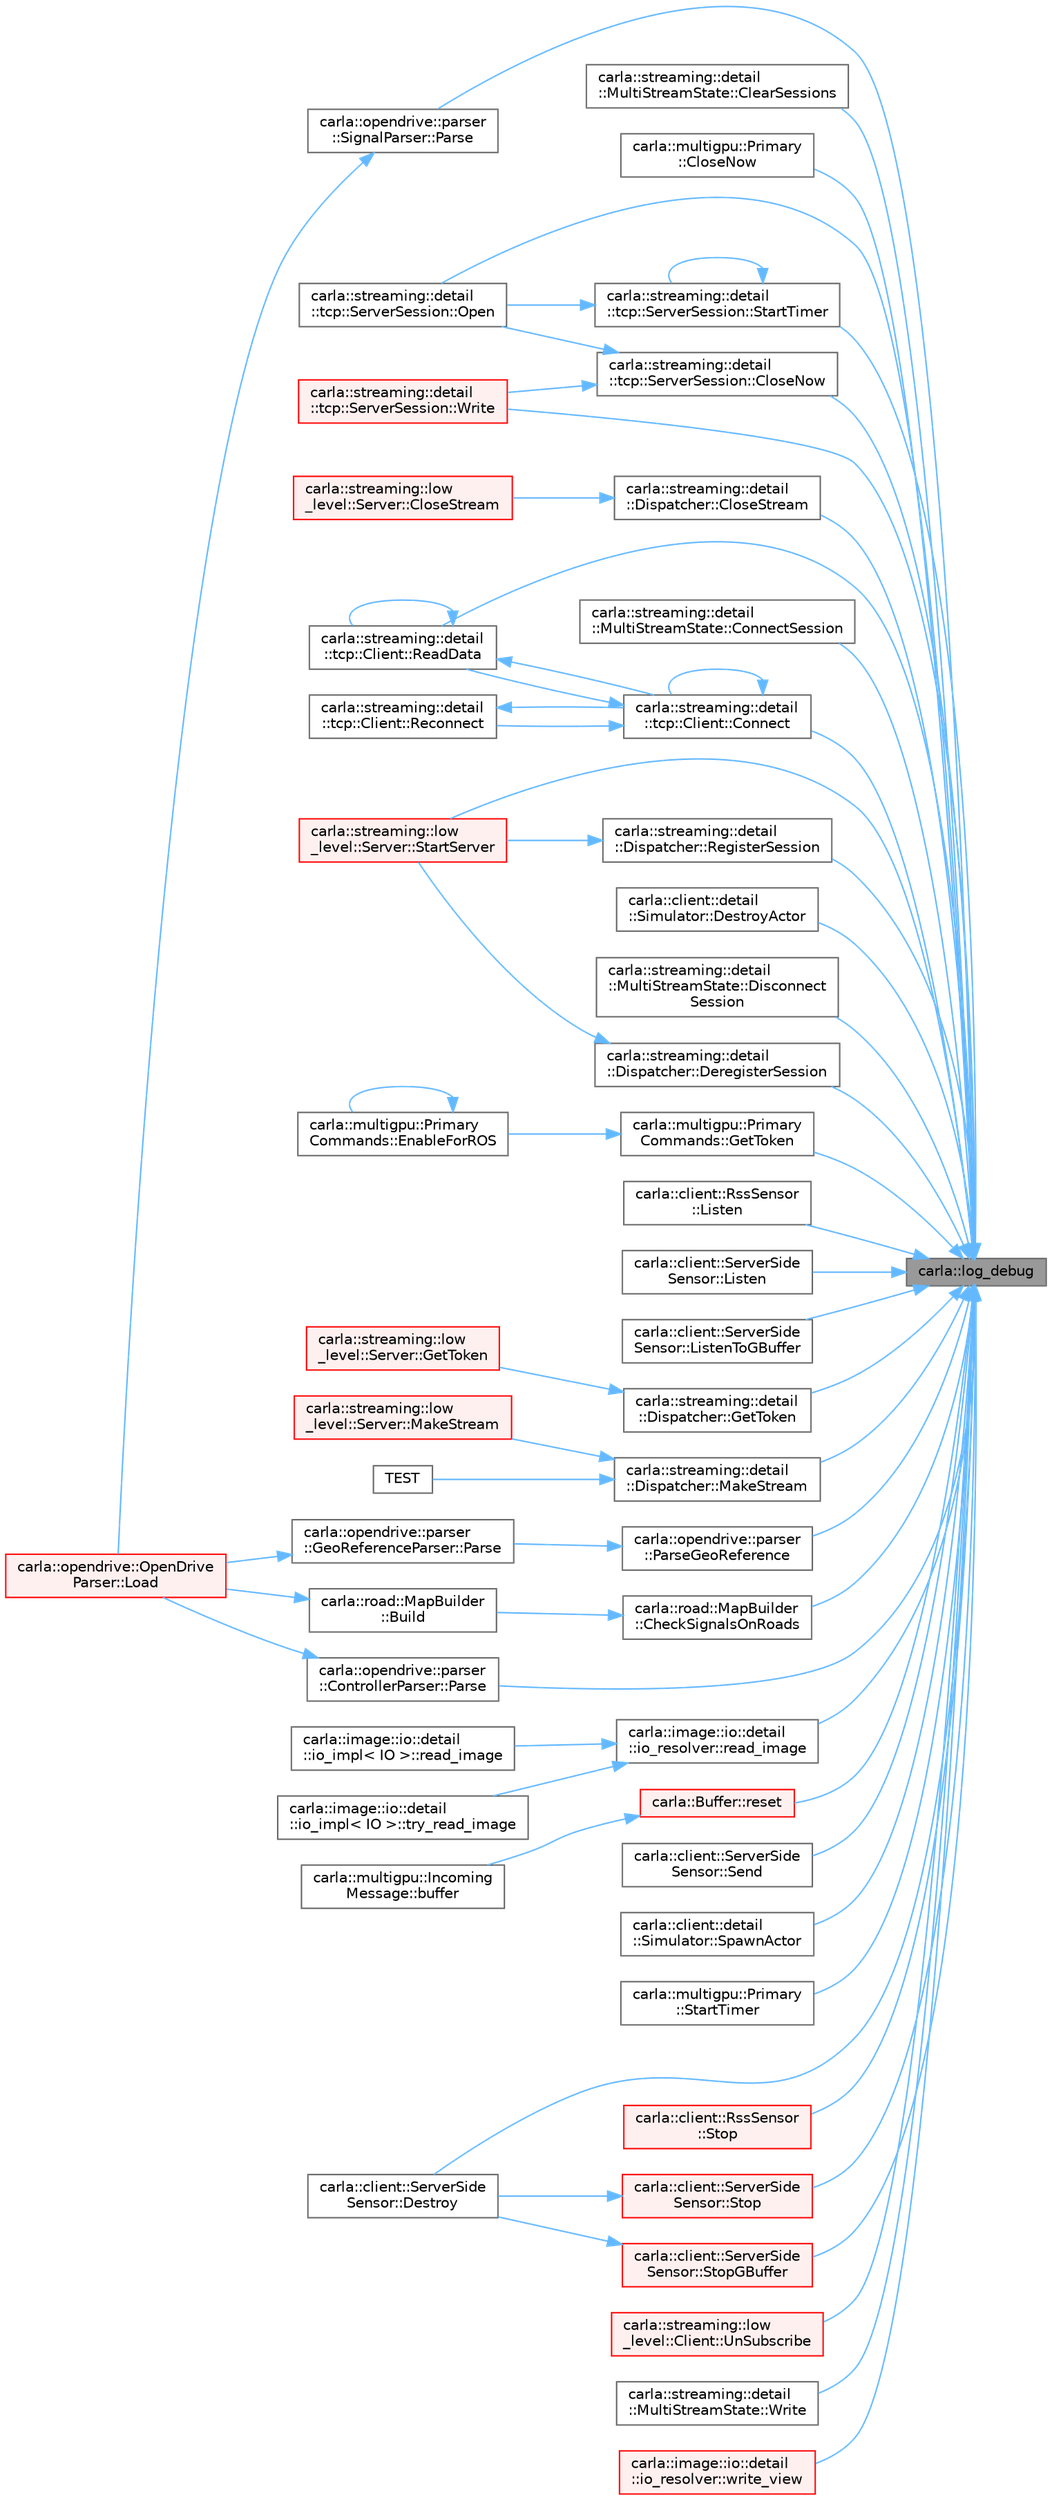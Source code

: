 digraph "carla::log_debug"
{
 // INTERACTIVE_SVG=YES
 // LATEX_PDF_SIZE
  bgcolor="transparent";
  edge [fontname=Helvetica,fontsize=10,labelfontname=Helvetica,labelfontsize=10];
  node [fontname=Helvetica,fontsize=10,shape=box,height=0.2,width=0.4];
  rankdir="RL";
  Node1 [id="Node000001",label="carla::log_debug",height=0.2,width=0.4,color="gray40", fillcolor="grey60", style="filled", fontcolor="black",tooltip=" "];
  Node1 -> Node2 [id="edge1_Node000001_Node000002",dir="back",color="steelblue1",style="solid",tooltip=" "];
  Node2 [id="Node000002",label="carla::road::MapBuilder\l::CheckSignalsOnRoads",height=0.2,width=0.4,color="grey40", fillcolor="white", style="filled",URL="$de/d16/classcarla_1_1road_1_1MapBuilder.html#af3773de062a9e9aec4310f024f19ba28",tooltip="Checks signals overlapping driving lanes and emits a warning"];
  Node2 -> Node3 [id="edge2_Node000002_Node000003",dir="back",color="steelblue1",style="solid",tooltip=" "];
  Node3 [id="Node000003",label="carla::road::MapBuilder\l::Build",height=0.2,width=0.4,color="grey40", fillcolor="white", style="filled",URL="$de/d16/classcarla_1_1road_1_1MapBuilder.html#a7b0bb12125e15fd246924aee12327e7e",tooltip=" "];
  Node3 -> Node4 [id="edge3_Node000003_Node000004",dir="back",color="steelblue1",style="solid",tooltip=" "];
  Node4 [id="Node000004",label="carla::opendrive::OpenDrive\lParser::Load",height=0.2,width=0.4,color="red", fillcolor="#FFF0F0", style="filled",URL="$de/d5a/classcarla_1_1opendrive_1_1OpenDriveParser.html#a599fd6174f30aaee59590c16503afd8a",tooltip=" "];
  Node1 -> Node22 [id="edge4_Node000001_Node000022",dir="back",color="steelblue1",style="solid",tooltip=" "];
  Node22 [id="Node000022",label="carla::streaming::detail\l::MultiStreamState::ClearSessions",height=0.2,width=0.4,color="grey40", fillcolor="white", style="filled",URL="$d1/d43/classcarla_1_1streaming_1_1detail_1_1MultiStreamState.html#a22a1c258bce01b70fc09ec4189230acd",tooltip=" "];
  Node1 -> Node23 [id="edge5_Node000001_Node000023",dir="back",color="steelblue1",style="solid",tooltip=" "];
  Node23 [id="Node000023",label="carla::multigpu::Primary\l::CloseNow",height=0.2,width=0.4,color="grey40", fillcolor="white", style="filled",URL="$da/dda/classcarla_1_1multigpu_1_1Primary.html#adf9f8d2fd7a5f1f7ca1937bcedd714bc",tooltip=" "];
  Node1 -> Node24 [id="edge6_Node000001_Node000024",dir="back",color="steelblue1",style="solid",tooltip=" "];
  Node24 [id="Node000024",label="carla::streaming::detail\l::tcp::ServerSession::CloseNow",height=0.2,width=0.4,color="grey40", fillcolor="white", style="filled",URL="$d6/d51/classcarla_1_1streaming_1_1detail_1_1tcp_1_1ServerSession.html#a27baf23c0170b8129887425bc9bd75ff",tooltip=" "];
  Node24 -> Node25 [id="edge7_Node000024_Node000025",dir="back",color="steelblue1",style="solid",tooltip=" "];
  Node25 [id="Node000025",label="carla::streaming::detail\l::tcp::ServerSession::Open",height=0.2,width=0.4,color="grey40", fillcolor="white", style="filled",URL="$d6/d51/classcarla_1_1streaming_1_1detail_1_1tcp_1_1ServerSession.html#a506c21da6ede5e6189fa7713a14d13c2",tooltip="Starts the session and calls on_opened after successfully reading the stream id, and on_closed once t..."];
  Node24 -> Node26 [id="edge8_Node000024_Node000026",dir="back",color="steelblue1",style="solid",tooltip=" "];
  Node26 [id="Node000026",label="carla::streaming::detail\l::tcp::ServerSession::Write",height=0.2,width=0.4,color="red", fillcolor="#FFF0F0", style="filled",URL="$d6/d51/classcarla_1_1streaming_1_1detail_1_1tcp_1_1ServerSession.html#af5255361ee0fd1c54d54faf759f21da4",tooltip="Writes some data to the socket."];
  Node1 -> Node28 [id="edge9_Node000001_Node000028",dir="back",color="steelblue1",style="solid",tooltip=" "];
  Node28 [id="Node000028",label="carla::streaming::detail\l::Dispatcher::CloseStream",height=0.2,width=0.4,color="grey40", fillcolor="white", style="filled",URL="$d1/d16/classcarla_1_1streaming_1_1detail_1_1Dispatcher.html#ac719b9c4f090204a28e6b85fefb30a69",tooltip=" "];
  Node28 -> Node29 [id="edge10_Node000028_Node000029",dir="back",color="steelblue1",style="solid",tooltip=" "];
  Node29 [id="Node000029",label="carla::streaming::low\l_level::Server::CloseStream",height=0.2,width=0.4,color="red", fillcolor="#FFF0F0", style="filled",URL="$d0/d7a/classcarla_1_1streaming_1_1low__level_1_1Server.html#a2368e51d7a4e2da02613fe9591b7f3b9",tooltip=" "];
  Node1 -> Node31 [id="edge11_Node000001_Node000031",dir="back",color="steelblue1",style="solid",tooltip=" "];
  Node31 [id="Node000031",label="carla::streaming::detail\l::tcp::Client::Connect",height=0.2,width=0.4,color="grey40", fillcolor="white", style="filled",URL="$dc/d96/classcarla_1_1streaming_1_1detail_1_1tcp_1_1Client.html#aff760041c9642a988880c1ff39739fe2",tooltip=" "];
  Node31 -> Node31 [id="edge12_Node000031_Node000031",dir="back",color="steelblue1",style="solid",tooltip=" "];
  Node31 -> Node32 [id="edge13_Node000031_Node000032",dir="back",color="steelblue1",style="solid",tooltip=" "];
  Node32 [id="Node000032",label="carla::streaming::detail\l::tcp::Client::ReadData",height=0.2,width=0.4,color="grey40", fillcolor="white", style="filled",URL="$dc/d96/classcarla_1_1streaming_1_1detail_1_1tcp_1_1Client.html#aaa78ca2b7195a84a9b0db792fa88ab79",tooltip=" "];
  Node32 -> Node31 [id="edge14_Node000032_Node000031",dir="back",color="steelblue1",style="solid",tooltip=" "];
  Node32 -> Node32 [id="edge15_Node000032_Node000032",dir="back",color="steelblue1",style="solid",tooltip=" "];
  Node31 -> Node33 [id="edge16_Node000031_Node000033",dir="back",color="steelblue1",style="solid",tooltip=" "];
  Node33 [id="Node000033",label="carla::streaming::detail\l::tcp::Client::Reconnect",height=0.2,width=0.4,color="grey40", fillcolor="white", style="filled",URL="$dc/d96/classcarla_1_1streaming_1_1detail_1_1tcp_1_1Client.html#a2d95ef9bb8a629f93278bbd3f9deb7a6",tooltip=" "];
  Node33 -> Node31 [id="edge17_Node000033_Node000031",dir="back",color="steelblue1",style="solid",tooltip=" "];
  Node1 -> Node34 [id="edge18_Node000001_Node000034",dir="back",color="steelblue1",style="solid",tooltip=" "];
  Node34 [id="Node000034",label="carla::streaming::detail\l::MultiStreamState::ConnectSession",height=0.2,width=0.4,color="grey40", fillcolor="white", style="filled",URL="$d1/d43/classcarla_1_1streaming_1_1detail_1_1MultiStreamState.html#aaab0c5043124a4940bcae3a6eee0b600",tooltip=" "];
  Node1 -> Node35 [id="edge19_Node000001_Node000035",dir="back",color="steelblue1",style="solid",tooltip=" "];
  Node35 [id="Node000035",label="carla::streaming::detail\l::Dispatcher::DeregisterSession",height=0.2,width=0.4,color="grey40", fillcolor="white", style="filled",URL="$d1/d16/classcarla_1_1streaming_1_1detail_1_1Dispatcher.html#a50aeb50a5aace90649a55905e71e820e",tooltip=" "];
  Node35 -> Node36 [id="edge20_Node000035_Node000036",dir="back",color="steelblue1",style="solid",tooltip=" "];
  Node36 [id="Node000036",label="carla::streaming::low\l_level::Server::StartServer",height=0.2,width=0.4,color="red", fillcolor="#FFF0F0", style="filled",URL="$d0/d7a/classcarla_1_1streaming_1_1low__level_1_1Server.html#a40392b3c5f815abf0336a06cf5ae34f2",tooltip=" "];
  Node1 -> Node39 [id="edge21_Node000001_Node000039",dir="back",color="steelblue1",style="solid",tooltip=" "];
  Node39 [id="Node000039",label="carla::client::ServerSide\lSensor::Destroy",height=0.2,width=0.4,color="grey40", fillcolor="white", style="filled",URL="$de/d68/classcarla_1_1client_1_1ServerSideSensor.html#a8b8d6cfb406fd98f00390ff017b6df71",tooltip=" "];
  Node1 -> Node40 [id="edge22_Node000001_Node000040",dir="back",color="steelblue1",style="solid",tooltip=" "];
  Node40 [id="Node000040",label="carla::client::detail\l::Simulator::DestroyActor",height=0.2,width=0.4,color="grey40", fillcolor="white", style="filled",URL="$df/df3/classcarla_1_1client_1_1detail_1_1Simulator.html#ae6feb4d03375b8d6610be9abfa8c8b9a",tooltip=" "];
  Node1 -> Node41 [id="edge23_Node000001_Node000041",dir="back",color="steelblue1",style="solid",tooltip=" "];
  Node41 [id="Node000041",label="carla::streaming::detail\l::MultiStreamState::Disconnect\lSession",height=0.2,width=0.4,color="grey40", fillcolor="white", style="filled",URL="$d1/d43/classcarla_1_1streaming_1_1detail_1_1MultiStreamState.html#a30d9ec04e8423fcbb2268f034406720d",tooltip=" "];
  Node1 -> Node42 [id="edge24_Node000001_Node000042",dir="back",color="steelblue1",style="solid",tooltip=" "];
  Node42 [id="Node000042",label="carla::multigpu::Primary\lCommands::GetToken",height=0.2,width=0.4,color="grey40", fillcolor="white", style="filled",URL="$da/da8/classcarla_1_1multigpu_1_1PrimaryCommands.html#a5c69feeed4dba60dbf699c444a0ac401",tooltip=" "];
  Node42 -> Node43 [id="edge25_Node000042_Node000043",dir="back",color="steelblue1",style="solid",tooltip=" "];
  Node43 [id="Node000043",label="carla::multigpu::Primary\lCommands::EnableForROS",height=0.2,width=0.4,color="grey40", fillcolor="white", style="filled",URL="$da/da8/classcarla_1_1multigpu_1_1PrimaryCommands.html#a68a8f8ee0216b21fc3a337464b22fb01",tooltip=" "];
  Node43 -> Node43 [id="edge26_Node000043_Node000043",dir="back",color="steelblue1",style="solid",tooltip=" "];
  Node1 -> Node44 [id="edge27_Node000001_Node000044",dir="back",color="steelblue1",style="solid",tooltip=" "];
  Node44 [id="Node000044",label="carla::streaming::detail\l::Dispatcher::GetToken",height=0.2,width=0.4,color="grey40", fillcolor="white", style="filled",URL="$d1/d16/classcarla_1_1streaming_1_1detail_1_1Dispatcher.html#aefb9ac7e0751ffa0bd005631ed8f8823",tooltip=" "];
  Node44 -> Node45 [id="edge28_Node000044_Node000045",dir="back",color="steelblue1",style="solid",tooltip=" "];
  Node45 [id="Node000045",label="carla::streaming::low\l_level::Server::GetToken",height=0.2,width=0.4,color="red", fillcolor="#FFF0F0", style="filled",URL="$d0/d7a/classcarla_1_1streaming_1_1low__level_1_1Server.html#a8236b6272c75d88305ca2aced02b802e",tooltip=" "];
  Node1 -> Node48 [id="edge29_Node000001_Node000048",dir="back",color="steelblue1",style="solid",tooltip=" "];
  Node48 [id="Node000048",label="carla::client::RssSensor\l::Listen",height=0.2,width=0.4,color="grey40", fillcolor="white", style="filled",URL="$d7/db6/classcarla_1_1client_1_1RssSensor.html#af2dcc2b1ee4a52dbc8e1e7727e3653c4",tooltip="Register a callback to be executed each time a new measurement is received."];
  Node1 -> Node49 [id="edge30_Node000001_Node000049",dir="back",color="steelblue1",style="solid",tooltip=" "];
  Node49 [id="Node000049",label="carla::client::ServerSide\lSensor::Listen",height=0.2,width=0.4,color="grey40", fillcolor="white", style="filled",URL="$de/d68/classcarla_1_1client_1_1ServerSideSensor.html#ad9cbca9c2bc3d5762df81970696bdc81",tooltip="Register a callback to be executed each time a new measurement is received."];
  Node1 -> Node50 [id="edge31_Node000001_Node000050",dir="back",color="steelblue1",style="solid",tooltip=" "];
  Node50 [id="Node000050",label="carla::client::ServerSide\lSensor::ListenToGBuffer",height=0.2,width=0.4,color="grey40", fillcolor="white", style="filled",URL="$de/d68/classcarla_1_1client_1_1ServerSideSensor.html#a8d2f2ded63362c44925f7e5c7c64adcf",tooltip="Listen fr"];
  Node1 -> Node51 [id="edge32_Node000001_Node000051",dir="back",color="steelblue1",style="solid",tooltip=" "];
  Node51 [id="Node000051",label="carla::streaming::detail\l::Dispatcher::MakeStream",height=0.2,width=0.4,color="grey40", fillcolor="white", style="filled",URL="$d1/d16/classcarla_1_1streaming_1_1detail_1_1Dispatcher.html#a5f3261c348de9d2f7275b07a8a4c34b1",tooltip=" "];
  Node51 -> Node52 [id="edge33_Node000051_Node000052",dir="back",color="steelblue1",style="solid",tooltip=" "];
  Node52 [id="Node000052",label="carla::streaming::low\l_level::Server::MakeStream",height=0.2,width=0.4,color="red", fillcolor="#FFF0F0", style="filled",URL="$d0/d7a/classcarla_1_1streaming_1_1low__level_1_1Server.html#af0197baff1d5393af4962cf7a4026f10",tooltip=" "];
  Node51 -> Node59 [id="edge34_Node000051_Node000059",dir="back",color="steelblue1",style="solid",tooltip=" "];
  Node59 [id="Node000059",label="TEST",height=0.2,width=0.4,color="grey40", fillcolor="white", style="filled",URL="$d3/d36/test__streaming_8cpp.html#af96e4c48bd89c8e763b4140df650e8bf",tooltip=" "];
  Node1 -> Node25 [id="edge35_Node000001_Node000025",dir="back",color="steelblue1",style="solid",tooltip=" "];
  Node1 -> Node60 [id="edge36_Node000001_Node000060",dir="back",color="steelblue1",style="solid",tooltip=" "];
  Node60 [id="Node000060",label="carla::opendrive::parser\l::ControllerParser::Parse",height=0.2,width=0.4,color="grey40", fillcolor="white", style="filled",URL="$df/dbe/classcarla_1_1opendrive_1_1parser_1_1ControllerParser.html#ad8c8dafcbbfac40ca1fd43ca6ef70412",tooltip=" "];
  Node60 -> Node4 [id="edge37_Node000060_Node000004",dir="back",color="steelblue1",style="solid",tooltip=" "];
  Node1 -> Node61 [id="edge38_Node000001_Node000061",dir="back",color="steelblue1",style="solid",tooltip=" "];
  Node61 [id="Node000061",label="carla::opendrive::parser\l::SignalParser::Parse",height=0.2,width=0.4,color="grey40", fillcolor="white", style="filled",URL="$dd/d61/classcarla_1_1opendrive_1_1parser_1_1SignalParser.html#a715780b50d4cd22256482e1d1dd590ef",tooltip=" "];
  Node61 -> Node4 [id="edge39_Node000061_Node000004",dir="back",color="steelblue1",style="solid",tooltip=" "];
  Node1 -> Node62 [id="edge40_Node000001_Node000062",dir="back",color="steelblue1",style="solid",tooltip=" "];
  Node62 [id="Node000062",label="carla::opendrive::parser\l::ParseGeoReference",height=0.2,width=0.4,color="grey40", fillcolor="white", style="filled",URL="$db/dd5/namespacecarla_1_1opendrive_1_1parser.html#a8dad6b9e5e958cdeca4463f6c94d6c24",tooltip=" "];
  Node62 -> Node63 [id="edge41_Node000062_Node000063",dir="back",color="steelblue1",style="solid",tooltip=" "];
  Node63 [id="Node000063",label="carla::opendrive::parser\l::GeoReferenceParser::Parse",height=0.2,width=0.4,color="grey40", fillcolor="white", style="filled",URL="$d1/dae/classcarla_1_1opendrive_1_1parser_1_1GeoReferenceParser.html#abbd0edc0b3507042c5a0af753473192b",tooltip=" "];
  Node63 -> Node4 [id="edge42_Node000063_Node000004",dir="back",color="steelblue1",style="solid",tooltip=" "];
  Node1 -> Node64 [id="edge43_Node000001_Node000064",dir="back",color="steelblue1",style="solid",tooltip=" "];
  Node64 [id="Node000064",label="carla::image::io::detail\l::io_resolver::read_image",height=0.2,width=0.4,color="grey40", fillcolor="white", style="filled",URL="$df/d7f/structcarla_1_1image_1_1io_1_1detail_1_1io__resolver.html#a1be4ebd755e4ffa5591fb24944686b75",tooltip=" "];
  Node64 -> Node65 [id="edge44_Node000064_Node000065",dir="back",color="steelblue1",style="solid",tooltip=" "];
  Node65 [id="Node000065",label="carla::image::io::detail\l::io_impl\< IO \>::read_image",height=0.2,width=0.4,color="grey40", fillcolor="white", style="filled",URL="$df/d32/structcarla_1_1image_1_1io_1_1detail_1_1io__impl_3_01IO_01_4.html#aeaebe9acc798750e83103f6d25eb80f8",tooltip=" "];
  Node64 -> Node66 [id="edge45_Node000064_Node000066",dir="back",color="steelblue1",style="solid",tooltip=" "];
  Node66 [id="Node000066",label="carla::image::io::detail\l::io_impl\< IO \>::try_read_image",height=0.2,width=0.4,color="grey40", fillcolor="white", style="filled",URL="$df/d32/structcarla_1_1image_1_1io_1_1detail_1_1io__impl_3_01IO_01_4.html#a697406f27f06ef8a54b23b68b8648a5d",tooltip=" "];
  Node1 -> Node32 [id="edge46_Node000001_Node000032",dir="back",color="steelblue1",style="solid",tooltip=" "];
  Node1 -> Node67 [id="edge47_Node000001_Node000067",dir="back",color="steelblue1",style="solid",tooltip=" "];
  Node67 [id="Node000067",label="carla::streaming::detail\l::Dispatcher::RegisterSession",height=0.2,width=0.4,color="grey40", fillcolor="white", style="filled",URL="$d1/d16/classcarla_1_1streaming_1_1detail_1_1Dispatcher.html#aa7340146973ea784ca8ec4c4c9e53237",tooltip=" "];
  Node67 -> Node36 [id="edge48_Node000067_Node000036",dir="back",color="steelblue1",style="solid",tooltip=" "];
  Node1 -> Node68 [id="edge49_Node000001_Node000068",dir="back",color="steelblue1",style="solid",tooltip=" "];
  Node68 [id="Node000068",label="carla::Buffer::reset",height=0.2,width=0.4,color="red", fillcolor="#FFF0F0", style="filled",URL="$d0/d0a/classcarla_1_1Buffer.html#a23578a522b5ce30a6e821255a8f0ff5e",tooltip="重置缓冲区的大小。如果容量不足，当前内存将被丢弃，并分配一个新的大小为 size 的内存块。"];
  Node68 -> Node69 [id="edge50_Node000068_Node000069",dir="back",color="steelblue1",style="solid",tooltip=" "];
  Node69 [id="Node000069",label="carla::multigpu::Incoming\lMessage::buffer",height=0.2,width=0.4,color="grey40", fillcolor="white", style="filled",URL="$d1/db1/classcarla_1_1multigpu_1_1IncomingMessage.html#a309c03dd0f7e8f820aea44b9912e710d",tooltip=" "];
  Node1 -> Node75 [id="edge51_Node000001_Node000075",dir="back",color="steelblue1",style="solid",tooltip=" "];
  Node75 [id="Node000075",label="carla::client::ServerSide\lSensor::Send",height=0.2,width=0.4,color="grey40", fillcolor="white", style="filled",URL="$de/d68/classcarla_1_1client_1_1ServerSideSensor.html#aa21c177524bc15fb56b45fa3c87dd91b",tooltip="Send data via this sensor"];
  Node1 -> Node76 [id="edge52_Node000001_Node000076",dir="back",color="steelblue1",style="solid",tooltip=" "];
  Node76 [id="Node000076",label="carla::client::detail\l::Simulator::SpawnActor",height=0.2,width=0.4,color="grey40", fillcolor="white", style="filled",URL="$df/df3/classcarla_1_1client_1_1detail_1_1Simulator.html#a49a4e44139e9b01e4a16aa1f87ebf828",tooltip="Spawns an actor into the simulation."];
  Node1 -> Node36 [id="edge53_Node000001_Node000036",dir="back",color="steelblue1",style="solid",tooltip=" "];
  Node1 -> Node77 [id="edge54_Node000001_Node000077",dir="back",color="steelblue1",style="solid",tooltip=" "];
  Node77 [id="Node000077",label="carla::multigpu::Primary\l::StartTimer",height=0.2,width=0.4,color="grey40", fillcolor="white", style="filled",URL="$da/dda/classcarla_1_1multigpu_1_1Primary.html#a0e9ec401af75f35cac8cd02237aec81d",tooltip=" "];
  Node1 -> Node78 [id="edge55_Node000001_Node000078",dir="back",color="steelblue1",style="solid",tooltip=" "];
  Node78 [id="Node000078",label="carla::streaming::detail\l::tcp::ServerSession::StartTimer",height=0.2,width=0.4,color="grey40", fillcolor="white", style="filled",URL="$d6/d51/classcarla_1_1streaming_1_1detail_1_1tcp_1_1ServerSession.html#ac176f4d8a841129d212d7e95e6f1bf6c",tooltip=" "];
  Node78 -> Node25 [id="edge56_Node000078_Node000025",dir="back",color="steelblue1",style="solid",tooltip=" "];
  Node78 -> Node78 [id="edge57_Node000078_Node000078",dir="back",color="steelblue1",style="solid",tooltip=" "];
  Node1 -> Node79 [id="edge58_Node000001_Node000079",dir="back",color="steelblue1",style="solid",tooltip=" "];
  Node79 [id="Node000079",label="carla::client::RssSensor\l::Stop",height=0.2,width=0.4,color="red", fillcolor="#FFF0F0", style="filled",URL="$d7/db6/classcarla_1_1client_1_1RssSensor.html#a84708b0cda6793b54a1df34c90050962",tooltip="Stop listening for new measurements."];
  Node1 -> Node81 [id="edge59_Node000001_Node000081",dir="back",color="steelblue1",style="solid",tooltip=" "];
  Node81 [id="Node000081",label="carla::client::ServerSide\lSensor::Stop",height=0.2,width=0.4,color="red", fillcolor="#FFF0F0", style="filled",URL="$de/d68/classcarla_1_1client_1_1ServerSideSensor.html#ac50a567c3bfd01261f06f9743afef84a",tooltip="Stop listening for new measurements."];
  Node81 -> Node39 [id="edge60_Node000081_Node000039",dir="back",color="steelblue1",style="solid",tooltip=" "];
  Node1 -> Node83 [id="edge61_Node000001_Node000083",dir="back",color="steelblue1",style="solid",tooltip=" "];
  Node83 [id="Node000083",label="carla::client::ServerSide\lSensor::StopGBuffer",height=0.2,width=0.4,color="red", fillcolor="#FFF0F0", style="filled",URL="$de/d68/classcarla_1_1client_1_1ServerSideSensor.html#af9ff392aec23bfad361e211dcd85fd9f",tooltip="Stop listening for a specific gbuffer stream."];
  Node83 -> Node39 [id="edge62_Node000083_Node000039",dir="back",color="steelblue1",style="solid",tooltip=" "];
  Node1 -> Node84 [id="edge63_Node000001_Node000084",dir="back",color="steelblue1",style="solid",tooltip=" "];
  Node84 [id="Node000084",label="carla::streaming::low\l_level::Client::UnSubscribe",height=0.2,width=0.4,color="red", fillcolor="#FFF0F0", style="filled",URL="$da/d83/classcarla_1_1streaming_1_1low__level_1_1Client.html#ae9846cf795cf3af78e9a4aa6c157445c",tooltip=" "];
  Node1 -> Node86 [id="edge64_Node000001_Node000086",dir="back",color="steelblue1",style="solid",tooltip=" "];
  Node86 [id="Node000086",label="carla::streaming::detail\l::MultiStreamState::Write",height=0.2,width=0.4,color="grey40", fillcolor="white", style="filled",URL="$d1/d43/classcarla_1_1streaming_1_1detail_1_1MultiStreamState.html#ad92ae721b7b7b4ae750e32d0ff0a8f1a",tooltip=" "];
  Node1 -> Node26 [id="edge65_Node000001_Node000026",dir="back",color="steelblue1",style="solid",tooltip=" "];
  Node1 -> Node87 [id="edge66_Node000001_Node000087",dir="back",color="steelblue1",style="solid",tooltip=" "];
  Node87 [id="Node000087",label="carla::image::io::detail\l::io_resolver::write_view",height=0.2,width=0.4,color="red", fillcolor="#FFF0F0", style="filled",URL="$df/d7f/structcarla_1_1image_1_1io_1_1detail_1_1io__resolver.html#a52326957ed6cc706a788e39076fe0a48",tooltip=" "];
}
